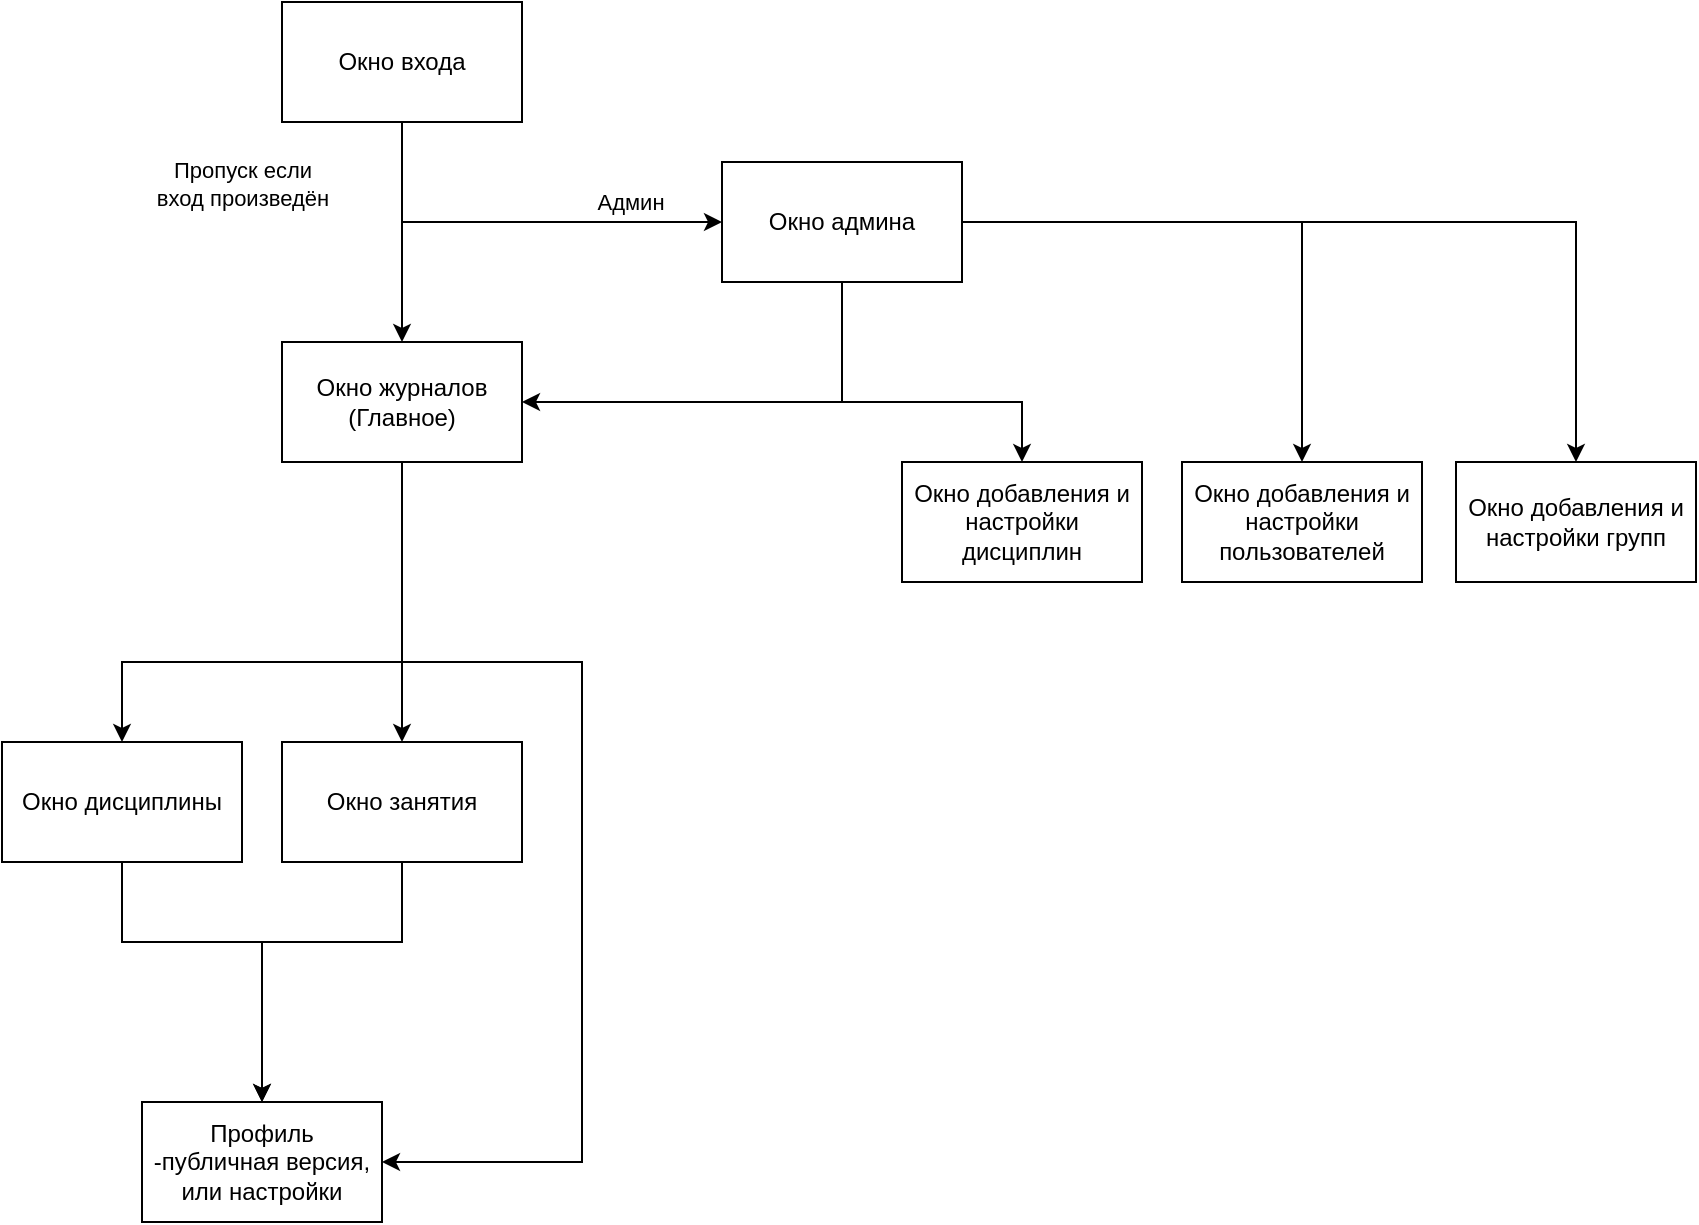<mxfile version="13.9.9" type="device"><diagram id="82BIgPxMKNBGde0Tigrh" name="Страница 1"><mxGraphModel dx="1913" dy="807" grid="1" gridSize="10" guides="1" tooltips="1" connect="1" arrows="1" fold="1" page="1" pageScale="1" pageWidth="827" pageHeight="1169" math="0" shadow="0"><root><mxCell id="0"/><mxCell id="1" parent="0"/><mxCell id="KAIvrSiiAZFAnt8pYjRf-3" value="Окно добавления и настройки пользователей" style="rounded=0;whiteSpace=wrap;html=1;" parent="1" vertex="1"><mxGeometry x="580" y="340" width="120" height="60" as="geometry"/></mxCell><mxCell id="KAIvrSiiAZFAnt8pYjRf-4" style="edgeStyle=orthogonalEdgeStyle;rounded=0;orthogonalLoop=1;jettySize=auto;html=1;entryX=0.5;entryY=0;entryDx=0;entryDy=0;" parent="1" source="KAIvrSiiAZFAnt8pYjRf-7" target="KAIvrSiiAZFAnt8pYjRf-11" edge="1"><mxGeometry relative="1" as="geometry"><Array as="points"><mxPoint x="190" y="440"/><mxPoint x="50" y="440"/></Array></mxGeometry></mxCell><mxCell id="KAIvrSiiAZFAnt8pYjRf-5" style="edgeStyle=orthogonalEdgeStyle;rounded=0;orthogonalLoop=1;jettySize=auto;html=1;entryX=0.5;entryY=0;entryDx=0;entryDy=0;" parent="1" source="KAIvrSiiAZFAnt8pYjRf-7" target="KAIvrSiiAZFAnt8pYjRf-9" edge="1"><mxGeometry relative="1" as="geometry"/></mxCell><mxCell id="KAIvrSiiAZFAnt8pYjRf-6" style="edgeStyle=orthogonalEdgeStyle;rounded=0;orthogonalLoop=1;jettySize=auto;html=1;entryX=1;entryY=0.5;entryDx=0;entryDy=0;" parent="1" source="KAIvrSiiAZFAnt8pYjRf-7" target="KAIvrSiiAZFAnt8pYjRf-8" edge="1"><mxGeometry relative="1" as="geometry"><Array as="points"><mxPoint x="190" y="440"/><mxPoint x="280" y="440"/><mxPoint x="280" y="690"/></Array></mxGeometry></mxCell><mxCell id="KAIvrSiiAZFAnt8pYjRf-7" value="Окно журналов (Главное)" style="rounded=0;whiteSpace=wrap;html=1;" parent="1" vertex="1"><mxGeometry x="130" y="280" width="120" height="60" as="geometry"/></mxCell><mxCell id="KAIvrSiiAZFAnt8pYjRf-8" value="Профиль&lt;br&gt;-публичная версия, или настройки" style="rounded=0;whiteSpace=wrap;html=1;" parent="1" vertex="1"><mxGeometry x="60" y="660" width="120" height="60" as="geometry"/></mxCell><mxCell id="rEF7k323mZOfzf0nnyDt-1" style="edgeStyle=orthogonalEdgeStyle;rounded=0;orthogonalLoop=1;jettySize=auto;html=1;entryX=0.5;entryY=0;entryDx=0;entryDy=0;" edge="1" parent="1" source="KAIvrSiiAZFAnt8pYjRf-9" target="KAIvrSiiAZFAnt8pYjRf-8"><mxGeometry relative="1" as="geometry"><Array as="points"><mxPoint x="190" y="580"/><mxPoint x="120" y="580"/></Array></mxGeometry></mxCell><mxCell id="KAIvrSiiAZFAnt8pYjRf-9" value="Окно занятия" style="rounded=0;whiteSpace=wrap;html=1;" parent="1" vertex="1"><mxGeometry x="130" y="480" width="120" height="60" as="geometry"/></mxCell><mxCell id="KAIvrSiiAZFAnt8pYjRf-10" value="Окно добавления и настройки дисциплин" style="rounded=0;whiteSpace=wrap;html=1;fillColor=#ffffff;" parent="1" vertex="1"><mxGeometry x="440" y="340" width="120" height="60" as="geometry"/></mxCell><mxCell id="rEF7k323mZOfzf0nnyDt-2" style="edgeStyle=orthogonalEdgeStyle;rounded=0;orthogonalLoop=1;jettySize=auto;html=1;entryX=0.5;entryY=0;entryDx=0;entryDy=0;" edge="1" parent="1" source="KAIvrSiiAZFAnt8pYjRf-11" target="KAIvrSiiAZFAnt8pYjRf-8"><mxGeometry relative="1" as="geometry"><Array as="points"><mxPoint x="50" y="580"/><mxPoint x="120" y="580"/></Array></mxGeometry></mxCell><mxCell id="KAIvrSiiAZFAnt8pYjRf-11" value="Окно дисциплины" style="rounded=0;whiteSpace=wrap;html=1;fillColor=#ffffff;" parent="1" vertex="1"><mxGeometry x="-10" y="480" width="120" height="60" as="geometry"/></mxCell><mxCell id="KAIvrSiiAZFAnt8pYjRf-12" style="edgeStyle=orthogonalEdgeStyle;rounded=0;orthogonalLoop=1;jettySize=auto;html=1;entryX=0.5;entryY=0;entryDx=0;entryDy=0;" parent="1" source="KAIvrSiiAZFAnt8pYjRf-16" target="KAIvrSiiAZFAnt8pYjRf-7" edge="1"><mxGeometry relative="1" as="geometry"/></mxCell><mxCell id="KAIvrSiiAZFAnt8pYjRf-13" value="Пропуск если &lt;br&gt;вход произведён" style="edgeLabel;html=1;align=center;verticalAlign=middle;resizable=0;points=[];" parent="KAIvrSiiAZFAnt8pYjRf-12" vertex="1" connectable="0"><mxGeometry x="-0.244" relative="1" as="geometry"><mxPoint x="-80" y="-11.18" as="offset"/></mxGeometry></mxCell><mxCell id="KAIvrSiiAZFAnt8pYjRf-14" style="edgeStyle=orthogonalEdgeStyle;rounded=0;orthogonalLoop=1;jettySize=auto;html=1;entryX=0;entryY=0.5;entryDx=0;entryDy=0;" parent="1" source="KAIvrSiiAZFAnt8pYjRf-16" target="KAIvrSiiAZFAnt8pYjRf-21" edge="1"><mxGeometry relative="1" as="geometry"><Array as="points"><mxPoint x="190" y="220"/></Array></mxGeometry></mxCell><mxCell id="KAIvrSiiAZFAnt8pYjRf-15" value="Админ" style="edgeLabel;html=1;align=center;verticalAlign=middle;resizable=0;points=[];" parent="KAIvrSiiAZFAnt8pYjRf-14" vertex="1" connectable="0"><mxGeometry x="0.6" y="1" relative="1" as="geometry"><mxPoint x="-4.35" y="-8.98" as="offset"/></mxGeometry></mxCell><mxCell id="KAIvrSiiAZFAnt8pYjRf-16" value="Окно входа" style="rounded=0;whiteSpace=wrap;html=1;fillColor=#ffffff;" parent="1" vertex="1"><mxGeometry x="130" y="110" width="120" height="60" as="geometry"/></mxCell><mxCell id="KAIvrSiiAZFAnt8pYjRf-17" style="edgeStyle=orthogonalEdgeStyle;rounded=0;orthogonalLoop=1;jettySize=auto;html=1;entryX=1;entryY=0.5;entryDx=0;entryDy=0;" parent="1" source="KAIvrSiiAZFAnt8pYjRf-21" target="KAIvrSiiAZFAnt8pYjRf-7" edge="1"><mxGeometry relative="1" as="geometry"><Array as="points"><mxPoint x="410" y="310"/></Array></mxGeometry></mxCell><mxCell id="KAIvrSiiAZFAnt8pYjRf-18" style="edgeStyle=orthogonalEdgeStyle;rounded=0;orthogonalLoop=1;jettySize=auto;html=1;entryX=0.5;entryY=0;entryDx=0;entryDy=0;" parent="1" source="KAIvrSiiAZFAnt8pYjRf-21" target="KAIvrSiiAZFAnt8pYjRf-10" edge="1"><mxGeometry relative="1" as="geometry"><Array as="points"><mxPoint x="410" y="310"/><mxPoint x="500" y="310"/></Array></mxGeometry></mxCell><mxCell id="KAIvrSiiAZFAnt8pYjRf-19" style="edgeStyle=orthogonalEdgeStyle;rounded=0;orthogonalLoop=1;jettySize=auto;html=1;entryX=0.5;entryY=0;entryDx=0;entryDy=0;" parent="1" source="KAIvrSiiAZFAnt8pYjRf-21" target="KAIvrSiiAZFAnt8pYjRf-3" edge="1"><mxGeometry relative="1" as="geometry"/></mxCell><mxCell id="KAIvrSiiAZFAnt8pYjRf-20" style="edgeStyle=orthogonalEdgeStyle;rounded=0;orthogonalLoop=1;jettySize=auto;html=1;entryX=0.5;entryY=0;entryDx=0;entryDy=0;" parent="1" source="KAIvrSiiAZFAnt8pYjRf-21" target="KAIvrSiiAZFAnt8pYjRf-22" edge="1"><mxGeometry relative="1" as="geometry"/></mxCell><mxCell id="KAIvrSiiAZFAnt8pYjRf-21" value="Окно админа" style="rounded=0;whiteSpace=wrap;html=1;fillColor=#ffffff;" parent="1" vertex="1"><mxGeometry x="350" y="190" width="120" height="60" as="geometry"/></mxCell><mxCell id="KAIvrSiiAZFAnt8pYjRf-22" value="Окно добавления и настройки групп" style="rounded=0;whiteSpace=wrap;html=1;" parent="1" vertex="1"><mxGeometry x="717" y="340" width="120" height="60" as="geometry"/></mxCell></root></mxGraphModel></diagram></mxfile>